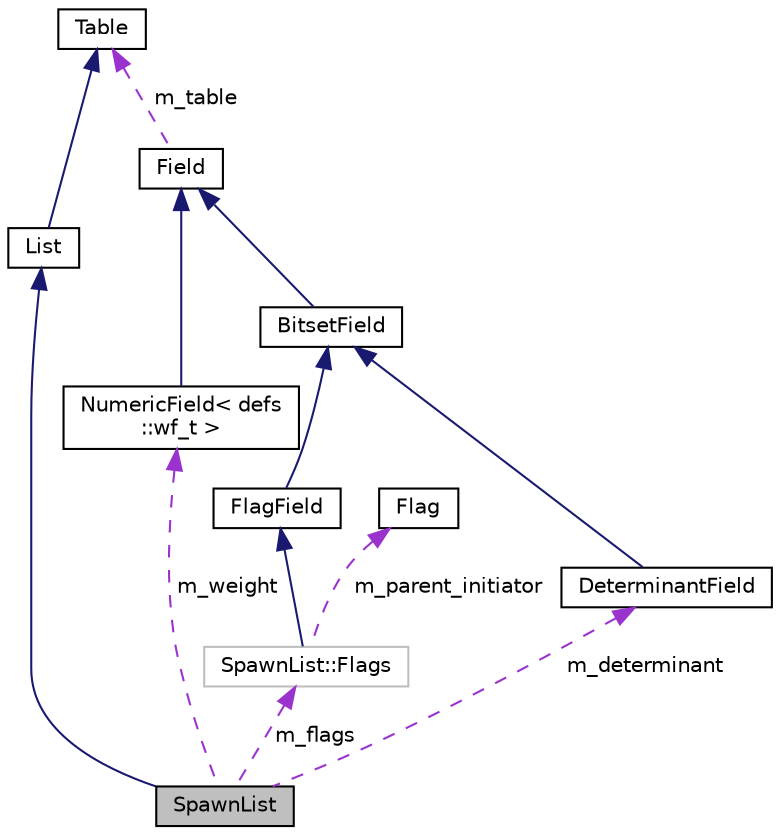 digraph "SpawnList"
{
  edge [fontname="Helvetica",fontsize="10",labelfontname="Helvetica",labelfontsize="10"];
  node [fontname="Helvetica",fontsize="10",shape=record];
  Node1 [label="SpawnList",height=0.2,width=0.4,color="black", fillcolor="grey75", style="filled", fontcolor="black"];
  Node2 -> Node1 [dir="back",color="midnightblue",fontsize="10",style="solid",fontname="Helvetica"];
  Node2 [label="List",height=0.2,width=0.4,color="black", fillcolor="white", style="filled",URL="$classList.html"];
  Node3 -> Node2 [dir="back",color="midnightblue",fontsize="10",style="solid",fontname="Helvetica"];
  Node3 [label="Table",height=0.2,width=0.4,color="black", fillcolor="white", style="filled",URL="$classTable.html"];
  Node4 -> Node1 [dir="back",color="darkorchid3",fontsize="10",style="dashed",label=" m_flags" ,fontname="Helvetica"];
  Node4 [label="SpawnList::Flags",height=0.2,width=0.4,color="grey75", fillcolor="white", style="filled"];
  Node5 -> Node4 [dir="back",color="midnightblue",fontsize="10",style="solid",fontname="Helvetica"];
  Node5 [label="FlagField",height=0.2,width=0.4,color="black", fillcolor="white", style="filled",URL="$classFlagField.html"];
  Node6 -> Node5 [dir="back",color="midnightblue",fontsize="10",style="solid",fontname="Helvetica"];
  Node6 [label="BitsetField",height=0.2,width=0.4,color="black", fillcolor="white", style="filled",URL="$classBitsetField.html"];
  Node7 -> Node6 [dir="back",color="midnightblue",fontsize="10",style="solid",fontname="Helvetica"];
  Node7 [label="Field",height=0.2,width=0.4,color="black", fillcolor="white", style="filled",URL="$classField.html"];
  Node3 -> Node7 [dir="back",color="darkorchid3",fontsize="10",style="dashed",label=" m_table" ,fontname="Helvetica"];
  Node8 -> Node4 [dir="back",color="darkorchid3",fontsize="10",style="dashed",label=" m_parent_initiator" ,fontname="Helvetica"];
  Node8 [label="Flag",height=0.2,width=0.4,color="black", fillcolor="white", style="filled",URL="$classFlag.html"];
  Node9 -> Node1 [dir="back",color="darkorchid3",fontsize="10",style="dashed",label=" m_determinant" ,fontname="Helvetica"];
  Node9 [label="DeterminantField",height=0.2,width=0.4,color="black", fillcolor="white", style="filled",URL="$classDeterminantField.html"];
  Node6 -> Node9 [dir="back",color="midnightblue",fontsize="10",style="solid",fontname="Helvetica"];
  Node10 -> Node1 [dir="back",color="darkorchid3",fontsize="10",style="dashed",label=" m_weight" ,fontname="Helvetica"];
  Node10 [label="NumericField\< defs\l::wf_t \>",height=0.2,width=0.4,color="black", fillcolor="white", style="filled",URL="$classNumericField.html"];
  Node7 -> Node10 [dir="back",color="midnightblue",fontsize="10",style="solid",fontname="Helvetica"];
}
